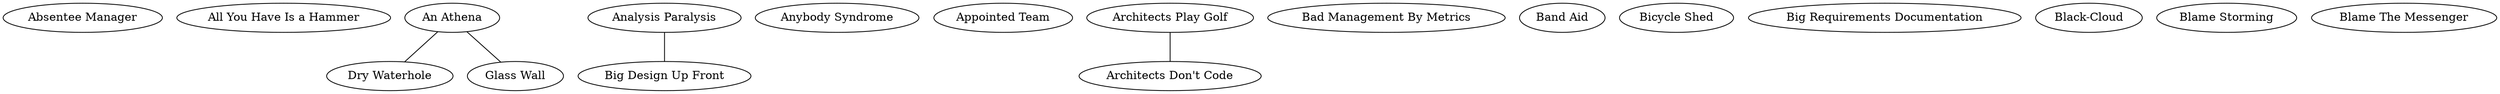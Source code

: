 graph ats {
node1 [label="Absentee Manager"];
node2 [label="All You Have Is a Hammer"];
node3 [label="An Athena"];
node4 [label="Analysis Paralysis"];
node5 [label="Anybody Syndrome"];
node6 [label="Appointed Team"];
node7 [label="Architects Don't Code"];
node8 [label="Architects Play Golf"];
node9 [label="Bad Management By Metrics"];
node10 [label="Band Aid"];
node11 [label="Bicycle Shed"];
node12 [label="Big Design Up Front"];
node13 [label="Big Requirements Documentation"];
node14 [label="Black-Cloud"];
node15 [label="Blame Storming"];
node16 [label="Blame The Messenger"];
node17 [label="Dry Waterhole"];
node18 [label="Glass Wall"];
node3 -- node18;
node3 -- node17;
node4 -- node12;
node8 -- node7;
}